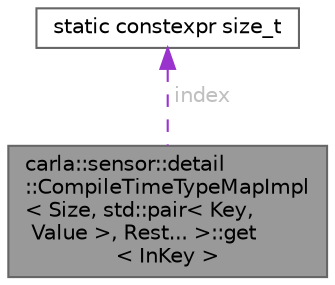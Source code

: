 digraph "carla::sensor::detail::CompileTimeTypeMapImpl&lt; Size, std::pair&lt; Key, Value &gt;, Rest... &gt;::get&lt; InKey &gt;"
{
 // INTERACTIVE_SVG=YES
 // LATEX_PDF_SIZE
  bgcolor="transparent";
  edge [fontname=Helvetica,fontsize=10,labelfontname=Helvetica,labelfontsize=10];
  node [fontname=Helvetica,fontsize=10,shape=box,height=0.2,width=0.4];
  Node1 [id="Node000001",label="carla::sensor::detail\l::CompileTimeTypeMapImpl\l\< Size, std::pair\< Key,\l Value \>, Rest... \>::get\l\< InKey \>",height=0.2,width=0.4,color="gray40", fillcolor="grey60", style="filled", fontcolor="black",tooltip=" "];
  Node2 -> Node1 [id="edge1_Node000001_Node000002",dir="back",color="darkorchid3",style="dashed",tooltip=" ",label=" index",fontcolor="grey" ];
  Node2 [id="Node000002",label="static constexpr size_t",height=0.2,width=0.4,color="gray40", fillcolor="white", style="filled",tooltip=" "];
}
